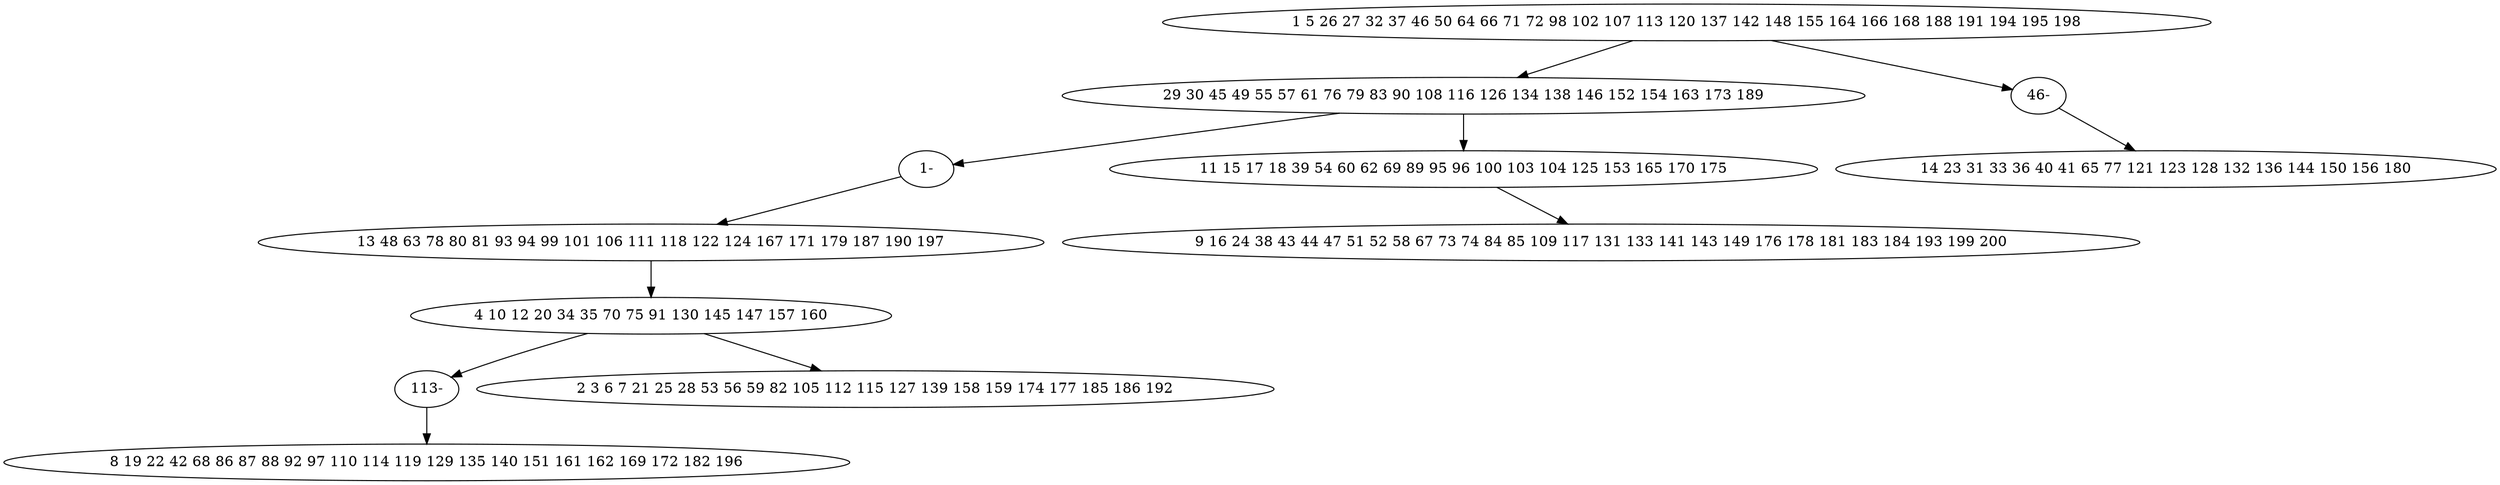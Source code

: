 digraph true_tree {
	"0" -> "1"
	"1" -> "10"
	"1" -> "3"
	"0" -> "9"
	"2" -> "5"
	"5" -> "11"
	"5" -> "7"
	"3" -> "8"
	"9" -> "4"
	"10" -> "2"
	"11" -> "6"
	"0" [label="1 5 26 27 32 37 46 50 64 66 71 72 98 102 107 113 120 137 142 148 155 164 166 168 188 191 194 195 198"];
	"1" [label="29 30 45 49 55 57 61 76 79 83 90 108 116 126 134 138 146 152 154 163 173 189"];
	"2" [label="13 48 63 78 80 81 93 94 99 101 106 111 118 122 124 167 171 179 187 190 197"];
	"3" [label="11 15 17 18 39 54 60 62 69 89 95 96 100 103 104 125 153 165 170 175"];
	"4" [label="14 23 31 33 36 40 41 65 77 121 123 128 132 136 144 150 156 180"];
	"5" [label="4 10 12 20 34 35 70 75 91 130 145 147 157 160"];
	"6" [label="8 19 22 42 68 86 87 88 92 97 110 114 119 129 135 140 151 161 162 169 172 182 196"];
	"7" [label="2 3 6 7 21 25 28 53 56 59 82 105 112 115 127 139 158 159 174 177 185 186 192"];
	"8" [label="9 16 24 38 43 44 47 51 52 58 67 73 74 84 85 109 117 131 133 141 143 149 176 178 181 183 184 193 199 200"];
	"9" [label="46-"];
	"10" [label="1-"];
	"11" [label="113-"];
}
